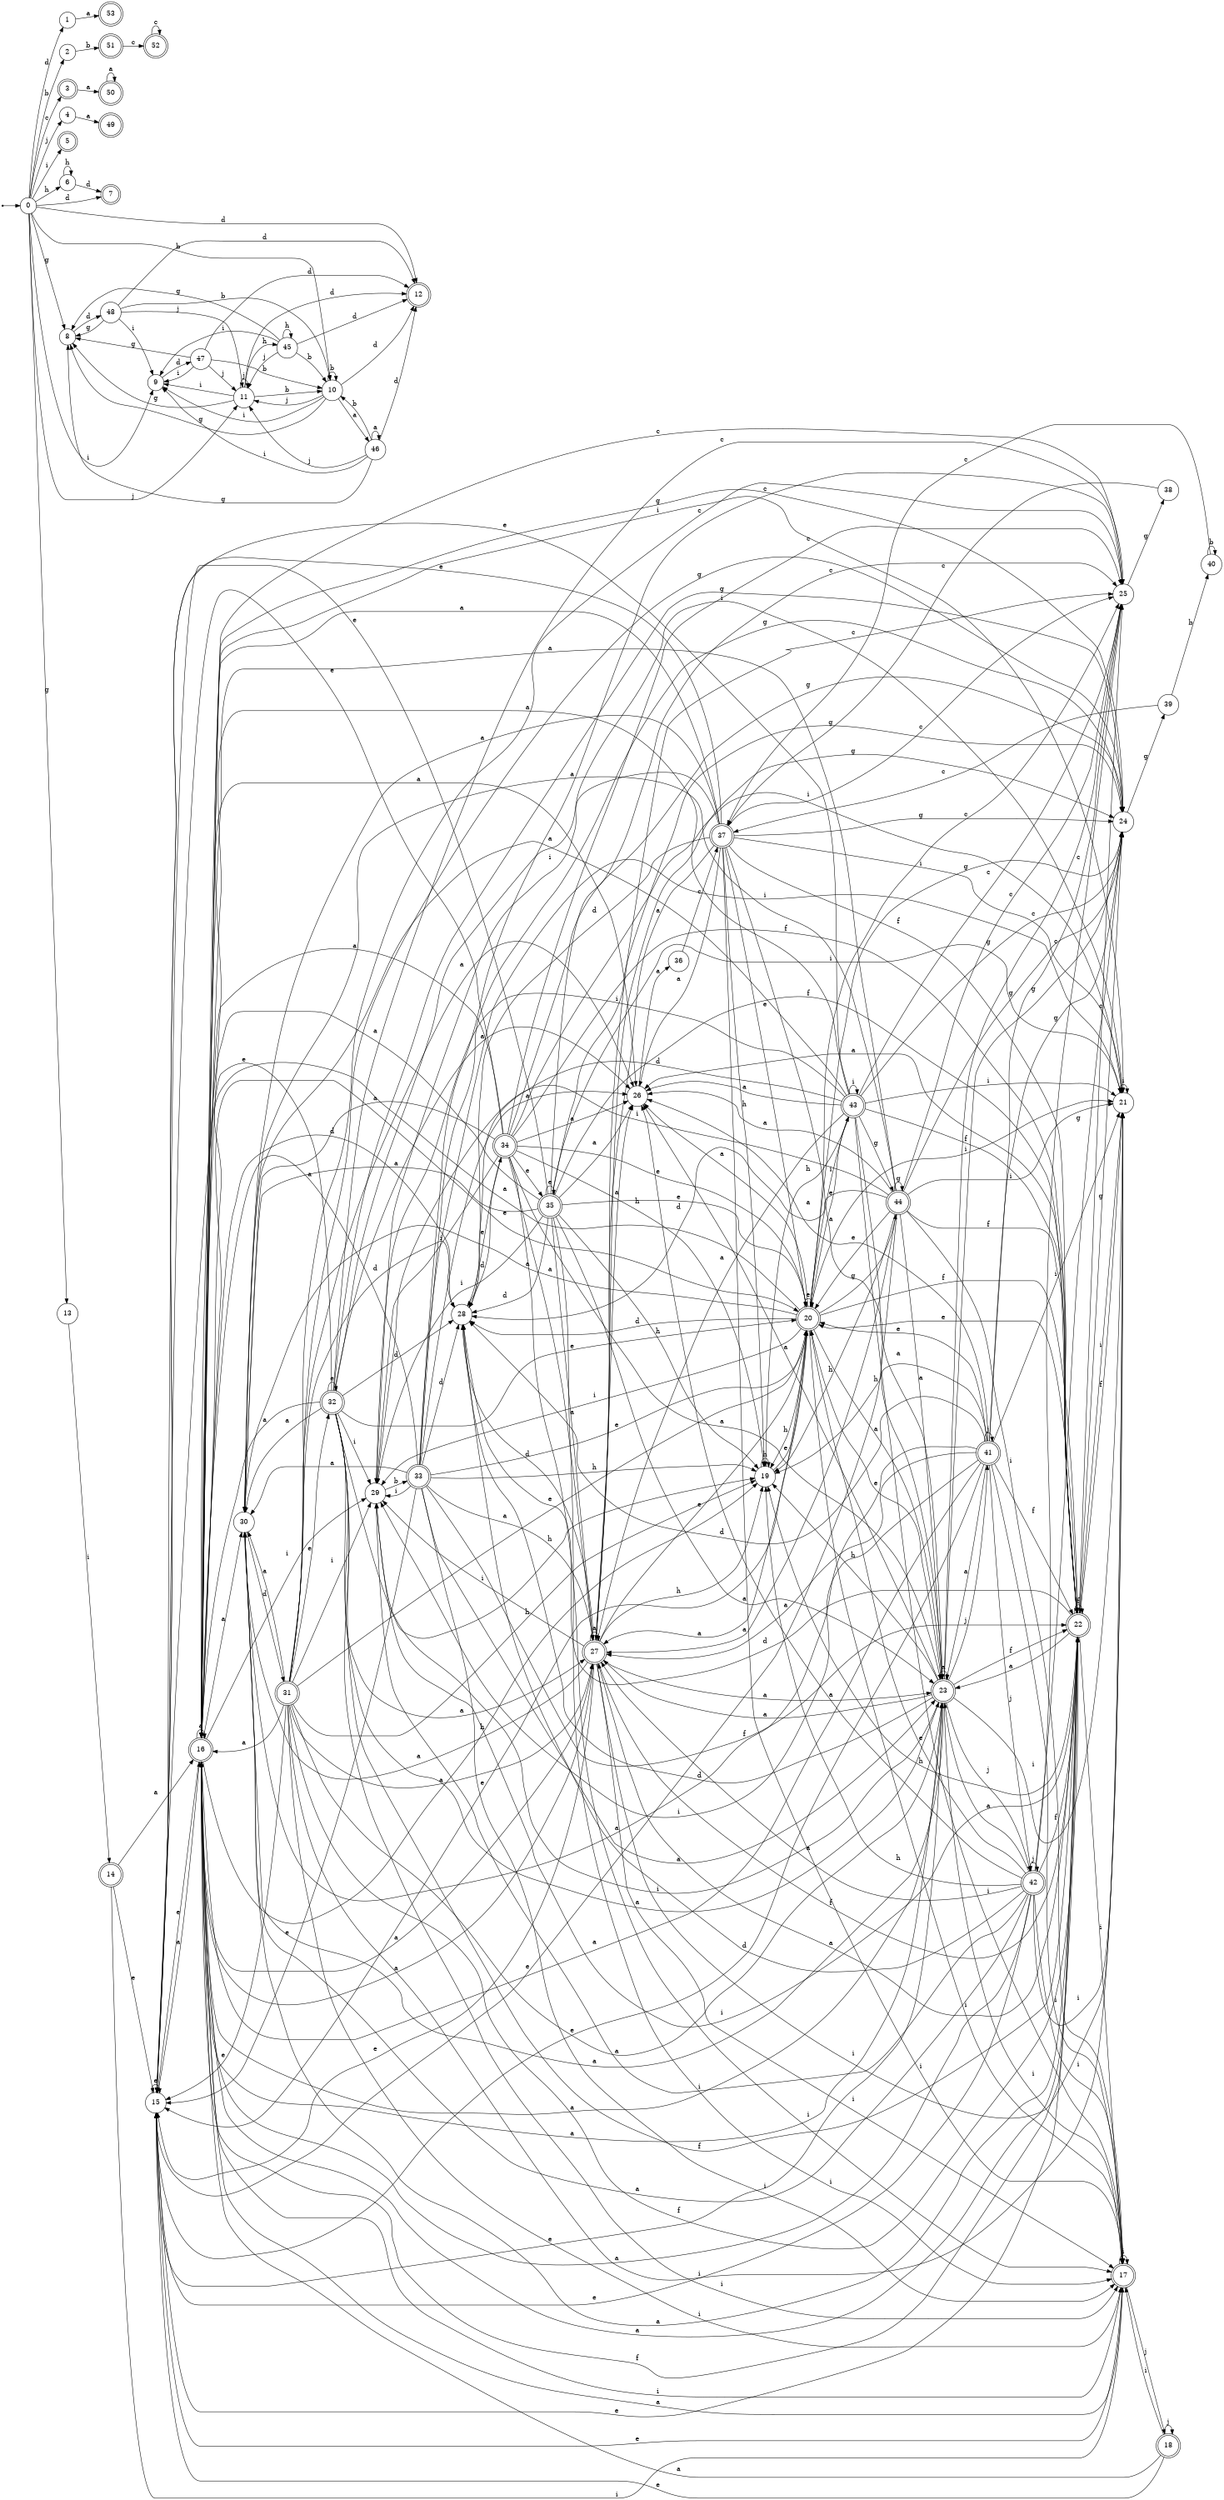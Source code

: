 digraph finite_state_machine {
rankdir=LR;
size="20,20";
node [shape = point]; "dummy0"
node [shape = circle]; "0";
"dummy0" -> "0";
node [shape = circle]; "1";
node [shape = circle]; "2";
node [shape = doublecircle]; "3";node [shape = circle]; "4";
node [shape = doublecircle]; "5";node [shape = circle]; "6";
node [shape = doublecircle]; "7";node [shape = circle]; "8";
node [shape = circle]; "9";
node [shape = circle]; "10";
node [shape = circle]; "11";
node [shape = doublecircle]; "12";node [shape = circle]; "13";
node [shape = doublecircle]; "14";node [shape = circle]; "15";
node [shape = doublecircle]; "16";node [shape = doublecircle]; "17";node [shape = doublecircle]; "18";node [shape = circle]; "19";
node [shape = doublecircle]; "20";node [shape = circle]; "21";
node [shape = doublecircle]; "22";node [shape = doublecircle]; "23";node [shape = circle]; "24";
node [shape = circle]; "25";
node [shape = circle]; "26";
node [shape = doublecircle]; "27";node [shape = circle]; "28";
node [shape = circle]; "29";
node [shape = circle]; "30";
node [shape = doublecircle]; "31";node [shape = doublecircle]; "32";node [shape = doublecircle]; "33";node [shape = doublecircle]; "34";node [shape = doublecircle]; "35";node [shape = circle]; "36";
node [shape = doublecircle]; "37";node [shape = circle]; "38";
node [shape = circle]; "39";
node [shape = circle]; "40";
node [shape = doublecircle]; "41";node [shape = doublecircle]; "42";node [shape = doublecircle]; "43";node [shape = doublecircle]; "44";node [shape = circle]; "45";
node [shape = circle]; "46";
node [shape = circle]; "47";
node [shape = circle]; "48";
node [shape = doublecircle]; "49";node [shape = doublecircle]; "50";node [shape = doublecircle]; "51";node [shape = doublecircle]; "52";node [shape = doublecircle]; "53";"0" -> "1" [label = "d"];
 "0" -> "12" [label = "d"];
 "0" -> "7" [label = "d"];
 "0" -> "2" [label = "b"];
 "0" -> "10" [label = "b"];
 "0" -> "3" [label = "c"];
 "0" -> "11" [label = "j"];
 "0" -> "4" [label = "j"];
 "0" -> "9" [label = "i"];
 "0" -> "5" [label = "i"];
 "0" -> "6" [label = "h"];
 "0" -> "8" [label = "g"];
 "0" -> "13" [label = "g"];
 "13" -> "14" [label = "i"];
 "14" -> "15" [label = "e"];
 "14" -> "16" [label = "a"];
 "14" -> "17" [label = "i"];
 "17" -> "17" [label = "i"];
 "17" -> "18" [label = "j"];
 "17" -> "15" [label = "e"];
 "17" -> "16" [label = "a"];
 "18" -> "18" [label = "j"];
 "18" -> "17" [label = "i"];
 "18" -> "15" [label = "e"];
 "18" -> "16" [label = "a"];
 "16" -> "16" [label = "a"];
 "16" -> "23" [label = "a"];
 "16" -> "26" [label = "a"];
 "16" -> "27" [label = "a"];
 "16" -> "30" [label = "a"];
 "16" -> "20" [label = "e"];
 "16" -> "15" [label = "e"];
 "16" -> "19" [label = "h"];
 "16" -> "17" [label = "i"];
 "16" -> "29" [label = "i"];
 "16" -> "21" [label = "i"];
 "16" -> "22" [label = "f"];
 "16" -> "24" [label = "g"];
 "16" -> "25" [label = "c"];
 "16" -> "28" [label = "d"];
 "30" -> "31" [label = "d"];
 "31" -> "16" [label = "a"];
 "31" -> "23" [label = "a"];
 "31" -> "26" [label = "a"];
 "31" -> "27" [label = "a"];
 "31" -> "30" [label = "a"];
 "31" -> "32" [label = "e"];
 "31" -> "20" [label = "e"];
 "31" -> "15" [label = "e"];
 "31" -> "19" [label = "h"];
 "31" -> "17" [label = "i"];
 "31" -> "29" [label = "i"];
 "31" -> "21" [label = "i"];
 "31" -> "22" [label = "f"];
 "31" -> "24" [label = "g"];
 "31" -> "25" [label = "c"];
 "31" -> "28" [label = "d"];
 "32" -> "32" [label = "e"];
 "32" -> "20" [label = "e"];
 "32" -> "15" [label = "e"];
 "32" -> "16" [label = "a"];
 "32" -> "23" [label = "a"];
 "32" -> "26" [label = "a"];
 "32" -> "27" [label = "a"];
 "32" -> "30" [label = "a"];
 "32" -> "19" [label = "h"];
 "32" -> "17" [label = "i"];
 "32" -> "29" [label = "i"];
 "32" -> "21" [label = "i"];
 "32" -> "22" [label = "f"];
 "32" -> "24" [label = "g"];
 "32" -> "25" [label = "c"];
 "32" -> "28" [label = "d"];
 "29" -> "33" [label = "b"];
 "33" -> "17" [label = "i"];
 "33" -> "21" [label = "i"];
 "33" -> "29" [label = "i"];
 "33" -> "19" [label = "h"];
 "33" -> "20" [label = "e"];
 "33" -> "15" [label = "e"];
 "33" -> "22" [label = "f"];
 "33" -> "16" [label = "a"];
 "33" -> "23" [label = "a"];
 "33" -> "26" [label = "a"];
 "33" -> "27" [label = "a"];
 "33" -> "30" [label = "a"];
 "33" -> "24" [label = "g"];
 "33" -> "25" [label = "c"];
 "33" -> "28" [label = "d"];
 "28" -> "34" [label = "e"];
 "34" -> "28" [label = "d"];
 "34" -> "35" [label = "e"];
 "34" -> "20" [label = "e"];
 "34" -> "15" [label = "e"];
 "34" -> "19" [label = "h"];
 "34" -> "17" [label = "i"];
 "34" -> "29" [label = "i"];
 "34" -> "21" [label = "i"];
 "34" -> "22" [label = "f"];
 "34" -> "16" [label = "a"];
 "34" -> "23" [label = "a"];
 "34" -> "26" [label = "a"];
 "34" -> "27" [label = "a"];
 "34" -> "30" [label = "a"];
 "34" -> "24" [label = "g"];
 "34" -> "25" [label = "c"];
 "35" -> "35" [label = "e"];
 "35" -> "20" [label = "e"];
 "35" -> "15" [label = "e"];
 "35" -> "28" [label = "d"];
 "35" -> "19" [label = "h"];
 "35" -> "17" [label = "i"];
 "35" -> "29" [label = "i"];
 "35" -> "21" [label = "i"];
 "35" -> "22" [label = "f"];
 "35" -> "16" [label = "a"];
 "35" -> "23" [label = "a"];
 "35" -> "26" [label = "a"];
 "35" -> "27" [label = "a"];
 "35" -> "30" [label = "a"];
 "35" -> "24" [label = "g"];
 "35" -> "25" [label = "c"];
 "27" -> "16" [label = "a"];
 "27" -> "23" [label = "a"];
 "27" -> "26" [label = "a"];
 "27" -> "27" [label = "a"];
 "27" -> "30" [label = "a"];
 "27" -> "19" [label = "h"];
 "27" -> "20" [label = "e"];
 "27" -> "15" [label = "e"];
 "27" -> "17" [label = "i"];
 "27" -> "29" [label = "i"];
 "27" -> "21" [label = "i"];
 "27" -> "22" [label = "f"];
 "27" -> "24" [label = "g"];
 "27" -> "25" [label = "c"];
 "27" -> "28" [label = "d"];
 "26" -> "36" [label = "a"];
 "36" -> "37" [label = "c"];
 "37" -> "24" [label = "g"];
 "37" -> "25" [label = "c"];
 "37" -> "16" [label = "a"];
 "37" -> "23" [label = "a"];
 "37" -> "26" [label = "a"];
 "37" -> "27" [label = "a"];
 "37" -> "30" [label = "a"];
 "37" -> "19" [label = "h"];
 "37" -> "20" [label = "e"];
 "37" -> "15" [label = "e"];
 "37" -> "17" [label = "i"];
 "37" -> "29" [label = "i"];
 "37" -> "21" [label = "i"];
 "37" -> "22" [label = "f"];
 "37" -> "28" [label = "d"];
 "25" -> "38" [label = "g"];
 "38" -> "37" [label = "c"];
 "24" -> "39" [label = "g"];
 "39" -> "40" [label = "b"];
 "39" -> "37" [label = "c"];
 "40" -> "40" [label = "b"];
 "40" -> "37" [label = "c"];
 "23" -> "16" [label = "a"];
 "23" -> "23" [label = "a"];
 "23" -> "26" [label = "a"];
 "23" -> "27" [label = "a"];
 "23" -> "30" [label = "a"];
 "23" -> "41" [label = "j"];
 "23" -> "42" [label = "j"];
 "23" -> "19" [label = "h"];
 "23" -> "20" [label = "e"];
 "23" -> "15" [label = "e"];
 "23" -> "17" [label = "i"];
 "23" -> "29" [label = "i"];
 "23" -> "21" [label = "i"];
 "23" -> "22" [label = "f"];
 "23" -> "24" [label = "g"];
 "23" -> "25" [label = "c"];
 "23" -> "28" [label = "d"];
 "42" -> "42" [label = "j"];
 "42" -> "16" [label = "a"];
 "42" -> "23" [label = "a"];
 "42" -> "26" [label = "a"];
 "42" -> "27" [label = "a"];
 "42" -> "30" [label = "a"];
 "42" -> "19" [label = "h"];
 "42" -> "20" [label = "e"];
 "42" -> "15" [label = "e"];
 "42" -> "17" [label = "i"];
 "42" -> "29" [label = "i"];
 "42" -> "21" [label = "i"];
 "42" -> "22" [label = "f"];
 "42" -> "24" [label = "g"];
 "42" -> "25" [label = "c"];
 "42" -> "28" [label = "d"];
 "41" -> "41" [label = "j"];
 "41" -> "42" [label = "j"];
 "41" -> "16" [label = "a"];
 "41" -> "23" [label = "a"];
 "41" -> "26" [label = "a"];
 "41" -> "27" [label = "a"];
 "41" -> "30" [label = "a"];
 "41" -> "19" [label = "h"];
 "41" -> "20" [label = "e"];
 "41" -> "15" [label = "e"];
 "41" -> "17" [label = "i"];
 "41" -> "29" [label = "i"];
 "41" -> "21" [label = "i"];
 "41" -> "22" [label = "f"];
 "41" -> "24" [label = "g"];
 "41" -> "25" [label = "c"];
 "41" -> "28" [label = "d"];
 "22" -> "22" [label = "f"];
 "22" -> "17" [label = "i"];
 "22" -> "29" [label = "i"];
 "22" -> "21" [label = "i"];
 "22" -> "19" [label = "h"];
 "22" -> "20" [label = "e"];
 "22" -> "15" [label = "e"];
 "22" -> "16" [label = "a"];
 "22" -> "23" [label = "a"];
 "22" -> "26" [label = "a"];
 "22" -> "27" [label = "a"];
 "22" -> "30" [label = "a"];
 "22" -> "24" [label = "g"];
 "22" -> "25" [label = "c"];
 "22" -> "28" [label = "d"];
 "21" -> "21" [label = "i"];
 "21" -> "22" [label = "f"];
 "20" -> "20" [label = "e"];
 "20" -> "15" [label = "e"];
 "20" -> "19" [label = "h"];
 "20" -> "17" [label = "i"];
 "20" -> "29" [label = "i"];
 "20" -> "43" [label = "i"];
 "20" -> "21" [label = "i"];
 "20" -> "24" [label = "g"];
 "20" -> "44" [label = "g"];
 "20" -> "22" [label = "f"];
 "20" -> "16" [label = "a"];
 "20" -> "23" [label = "a"];
 "20" -> "26" [label = "a"];
 "20" -> "27" [label = "a"];
 "20" -> "30" [label = "a"];
 "20" -> "25" [label = "c"];
 "20" -> "28" [label = "d"];
 "44" -> "24" [label = "g"];
 "44" -> "44" [label = "g"];
 "44" -> "19" [label = "h"];
 "44" -> "20" [label = "e"];
 "44" -> "15" [label = "e"];
 "44" -> "17" [label = "i"];
 "44" -> "29" [label = "i"];
 "44" -> "21" [label = "i"];
 "44" -> "22" [label = "f"];
 "44" -> "16" [label = "a"];
 "44" -> "23" [label = "a"];
 "44" -> "26" [label = "a"];
 "44" -> "27" [label = "a"];
 "44" -> "30" [label = "a"];
 "44" -> "25" [label = "c"];
 "44" -> "28" [label = "d"];
 "43" -> "17" [label = "i"];
 "43" -> "29" [label = "i"];
 "43" -> "43" [label = "i"];
 "43" -> "21" [label = "i"];
 "43" -> "19" [label = "h"];
 "43" -> "20" [label = "e"];
 "43" -> "15" [label = "e"];
 "43" -> "24" [label = "g"];
 "43" -> "44" [label = "g"];
 "43" -> "22" [label = "f"];
 "43" -> "16" [label = "a"];
 "43" -> "23" [label = "a"];
 "43" -> "26" [label = "a"];
 "43" -> "27" [label = "a"];
 "43" -> "30" [label = "a"];
 "43" -> "25" [label = "c"];
 "43" -> "28" [label = "d"];
 "19" -> "19" [label = "h"];
 "19" -> "20" [label = "e"];
 "15" -> "15" [label = "e"];
 "15" -> "16" [label = "a"];
 "11" -> "11" [label = "j"];
 "11" -> "45" [label = "h"];
 "11" -> "8" [label = "g"];
 "11" -> "9" [label = "i"];
 "11" -> "10" [label = "b"];
 "11" -> "12" [label = "d"];
 "45" -> "45" [label = "h"];
 "45" -> "11" [label = "j"];
 "45" -> "8" [label = "g"];
 "45" -> "9" [label = "i"];
 "45" -> "10" [label = "b"];
 "45" -> "12" [label = "d"];
 "10" -> "10" [label = "b"];
 "10" -> "46" [label = "a"];
 "10" -> "8" [label = "g"];
 "10" -> "9" [label = "i"];
 "10" -> "11" [label = "j"];
 "10" -> "12" [label = "d"];
 "46" -> "46" [label = "a"];
 "46" -> "10" [label = "b"];
 "46" -> "8" [label = "g"];
 "46" -> "9" [label = "i"];
 "46" -> "11" [label = "j"];
 "46" -> "12" [label = "d"];
 "9" -> "47" [label = "d"];
 "47" -> "9" [label = "i"];
 "47" -> "8" [label = "g"];
 "47" -> "10" [label = "b"];
 "47" -> "11" [label = "j"];
 "47" -> "12" [label = "d"];
 "8" -> "48" [label = "d"];
 "48" -> "8" [label = "g"];
 "48" -> "9" [label = "i"];
 "48" -> "10" [label = "b"];
 "48" -> "11" [label = "j"];
 "48" -> "12" [label = "d"];
 "6" -> "6" [label = "h"];
 "6" -> "7" [label = "d"];
 "4" -> "49" [label = "a"];
 "3" -> "50" [label = "a"];
 "50" -> "50" [label = "a"];
 "2" -> "51" [label = "b"];
 "51" -> "52" [label = "c"];
 "52" -> "52" [label = "c"];
 "1" -> "53" [label = "a"];
 }
